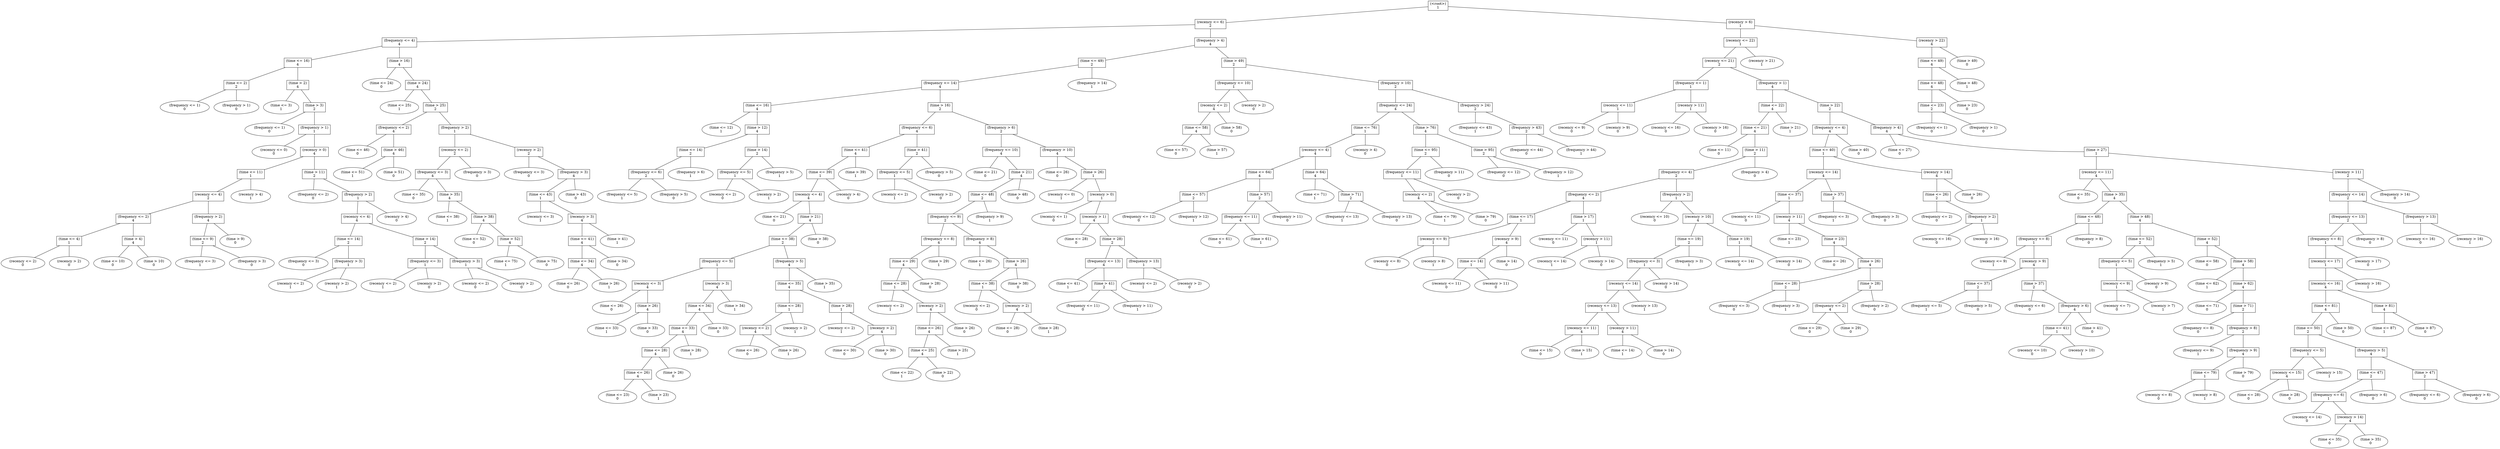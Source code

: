 graph G{
N0[shape=box,label="(<root>)\n1"];
N0 -- N1;
N0 -- N2;
N1[shape=box,label="(recency <= 6)\n2"];
N1 -- N3;
N1 -- N4;
N2[shape=box,label="(recency > 6)\n1"];
N2 -- N5;
N2 -- N6;
N3[shape=box,label="(frequency <= 4)\n4"];
N3 -- N7;
N3 -- N8;
N4[shape=box,label="(frequency > 4)\n4"];
N4 -- N9;
N4 -- N10;
N5[shape=box,label="(recency <= 22)\n1"];
N5 -- N11;
N5 -- N12;
N6[shape=box,label="(recency > 22)\n4"];
N6 -- N13;
N6 -- N14;
N7[shape=box,label="(time <= 16)\n4"];
N7 -- N15;
N7 -- N16;
N8[shape=box,label="(time > 16)\n4"];
N8 -- N17;
N8 -- N18;
N9[shape=box,label="(time <= 49)\n2"];
N9 -- N19;
N9 -- N20;
N10[shape=box,label="(time > 49)\n2"];
N10 -- N21;
N10 -- N22;
N11[shape=box,label="(recency <= 21)\n2"];
N11 -- N23;
N11 -- N24;
N12[shape=ellipse,label="(recency > 21)\n1"];
N13[shape=box,label="(time <= 49)\n4"];
N13 -- N25;
N13 -- N26;
N14[shape=ellipse,label="(time > 49)\n0"];
N15[shape=box,label="(time <= 2)\n2"];
N15 -- N27;
N15 -- N28;
N16[shape=box,label="(time > 2)\n4"];
N16 -- N29;
N16 -- N30;
N17[shape=ellipse,label="(time <= 24)\n0"];
N18[shape=box,label="(time > 24)\n4"];
N18 -- N31;
N18 -- N32;
N19[shape=box,label="(frequency <= 14)\n4"];
N19 -- N33;
N19 -- N34;
N20[shape=ellipse,label="(frequency > 14)\n1"];
N21[shape=box,label="(frequency <= 10)\n1"];
N21 -- N35;
N21 -- N36;
N22[shape=box,label="(frequency > 10)\n2"];
N22 -- N37;
N22 -- N38;
N23[shape=box,label="(frequency <= 1)\n1"];
N23 -- N39;
N23 -- N40;
N24[shape=box,label="(frequency > 1)\n4"];
N24 -- N41;
N24 -- N42;
N25[shape=box,label="(time <= 48)\n4"];
N25 -- N43;
N25 -- N44;
N26[shape=ellipse,label="(time > 48)\n1"];
N27[shape=ellipse,label="(frequency <= 1)\n0"];
N28[shape=ellipse,label="(frequency > 1)\n0"];
N29[shape=ellipse,label="(time <= 3)\n1"];
N30[shape=box,label="(time > 3)\n2"];
N30 -- N45;
N30 -- N46;
N31[shape=ellipse,label="(time <= 25)\n1"];
N32[shape=box,label="(time > 25)\n2"];
N32 -- N47;
N32 -- N48;
N33[shape=box,label="(time <= 16)\n4"];
N33 -- N49;
N33 -- N50;
N34[shape=box,label="(time > 16)\n2"];
N34 -- N51;
N34 -- N52;
N35[shape=box,label="(recency <= 2)\n4"];
N35 -- N53;
N35 -- N54;
N36[shape=ellipse,label="(recency > 2)\n0"];
N37[shape=box,label="(frequency <= 24)\n4"];
N37 -- N55;
N37 -- N56;
N38[shape=box,label="(frequency > 24)\n2"];
N38 -- N57;
N38 -- N58;
N39[shape=box,label="(recency <= 11)\n1"];
N39 -- N59;
N39 -- N60;
N40[shape=box,label="(recency > 11)\n1"];
N40 -- N61;
N40 -- N62;
N41[shape=box,label="(time <= 22)\n4"];
N41 -- N63;
N41 -- N64;
N42[shape=box,label="(time > 22)\n2"];
N42 -- N65;
N42 -- N66;
N43[shape=box,label="(time <= 23)\n2"];
N43 -- N67;
N43 -- N68;
N44[shape=ellipse,label="(time > 23)\n0"];
N45[shape=ellipse,label="(frequency <= 1)\n0"];
N46[shape=box,label="(frequency > 1)\n1"];
N46 -- N69;
N46 -- N70;
N47[shape=box,label="(frequency <= 2)\n4"];
N47 -- N71;
N47 -- N72;
N48[shape=box,label="(frequency > 2)\n1"];
N48 -- N73;
N48 -- N74;
N49[shape=ellipse,label="(time <= 12)\n1"];
N50[shape=box,label="(time > 12)\n4"];
N50 -- N75;
N50 -- N76;
N51[shape=box,label="(frequency <= 6)\n4"];
N51 -- N77;
N51 -- N78;
N52[shape=box,label="(frequency > 6)\n2"];
N52 -- N79;
N52 -- N80;
N53[shape=box,label="(time <= 58)\n4"];
N53 -- N81;
N53 -- N82;
N54[shape=ellipse,label="(time > 58)\n0"];
N55[shape=box,label="(time <= 76)\n1"];
N55 -- N83;
N55 -- N84;
N56[shape=box,label="(time > 76)\n4"];
N56 -- N85;
N56 -- N86;
N57[shape=ellipse,label="(frequency <= 43)\n1"];
N58[shape=box,label="(frequency > 43)\n2"];
N58 -- N87;
N58 -- N88;
N59[shape=ellipse,label="(recency <= 9)\n0"];
N60[shape=ellipse,label="(recency > 9)\n0"];
N61[shape=ellipse,label="(recency <= 16)\n0"];
N62[shape=ellipse,label="(recency > 16)\n0"];
N63[shape=box,label="(time <= 21)\n4"];
N63 -- N89;
N63 -- N90;
N64[shape=ellipse,label="(time > 21)\n1"];
N65[shape=box,label="(frequency <= 4)\n4"];
N65 -- N91;
N65 -- N92;
N66[shape=box,label="(frequency > 4)\n4"];
N66 -- N93;
N66 -- N94;
N67[shape=ellipse,label="(frequency <= 1)\n0"];
N68[shape=ellipse,label="(frequency > 1)\n0"];
N69[shape=ellipse,label="(recency <= 0)\n0"];
N70[shape=box,label="(recency > 0)\n4"];
N70 -- N95;
N70 -- N96;
N71[shape=ellipse,label="(time <= 46)\n0"];
N72[shape=box,label="(time > 46)\n4"];
N72 -- N97;
N72 -- N98;
N73[shape=box,label="(recency <= 2)\n2"];
N73 -- N99;
N73 -- N100;
N74[shape=box,label="(recency > 2)\n2"];
N74 -- N101;
N74 -- N102;
N75[shape=box,label="(time <= 14)\n2"];
N75 -- N103;
N75 -- N104;
N76[shape=box,label="(time > 14)\n2"];
N76 -- N105;
N76 -- N106;
N77[shape=box,label="(time <= 41)\n4"];
N77 -- N107;
N77 -- N108;
N78[shape=box,label="(time > 41)\n2"];
N78 -- N109;
N78 -- N110;
N79[shape=box,label="(frequency <= 10)\n4"];
N79 -- N111;
N79 -- N112;
N80[shape=box,label="(frequency > 10)\n4"];
N80 -- N113;
N80 -- N114;
N81[shape=ellipse,label="(time <= 57)\n0"];
N82[shape=ellipse,label="(time > 57)\n1"];
N83[shape=box,label="(recency <= 4)\n4"];
N83 -- N115;
N83 -- N116;
N84[shape=ellipse,label="(recency > 4)\n0"];
N85[shape=box,label="(time <= 95)\n2"];
N85 -- N117;
N85 -- N118;
N86[shape=box,label="(time > 95)\n2"];
N86 -- N119;
N86 -- N120;
N87[shape=ellipse,label="(frequency <= 44)\n0"];
N88[shape=ellipse,label="(frequency > 44)\n1"];
N89[shape=ellipse,label="(time <= 11)\n0"];
N90[shape=box,label="(time > 11)\n2"];
N90 -- N121;
N90 -- N122;
N91[shape=box,label="(time <= 40)\n1"];
N91 -- N123;
N91 -- N124;
N92[shape=ellipse,label="(time > 40)\n0"];
N93[shape=ellipse,label="(time <= 27)\n0"];
N94[shape=box,label="(time > 27)\n1"];
N94 -- N125;
N94 -- N126;
N95[shape=box,label="(time <= 11)\n1"];
N95 -- N127;
N95 -- N128;
N96[shape=box,label="(time > 11)\n2"];
N96 -- N129;
N96 -- N130;
N97[shape=ellipse,label="(time <= 51)\n1"];
N98[shape=ellipse,label="(time > 51)\n0"];
N99[shape=box,label="(frequency <= 3)\n4"];
N99 -- N131;
N99 -- N132;
N100[shape=ellipse,label="(frequency > 3)\n0"];
N101[shape=ellipse,label="(frequency <= 3)\n0"];
N102[shape=box,label="(frequency > 3)\n4"];
N102 -- N133;
N102 -- N134;
N103[shape=box,label="(frequency <= 6)\n2"];
N103 -- N135;
N103 -- N136;
N104[shape=ellipse,label="(frequency > 6)\n1"];
N105[shape=box,label="(frequency <= 5)\n1"];
N105 -- N137;
N105 -- N138;
N106[shape=ellipse,label="(frequency > 5)\n1"];
N107[shape=box,label="(time <= 39)\n1"];
N107 -- N139;
N107 -- N140;
N108[shape=ellipse,label="(time > 39)\n1"];
N109[shape=box,label="(frequency <= 5)\n1"];
N109 -- N141;
N109 -- N142;
N110[shape=ellipse,label="(frequency > 5)\n0"];
N111[shape=ellipse,label="(time <= 21)\n0"];
N112[shape=box,label="(time > 21)\n4"];
N112 -- N143;
N112 -- N144;
N113[shape=ellipse,label="(time <= 26)\n0"];
N114[shape=box,label="(time > 26)\n1"];
N114 -- N145;
N114 -- N146;
N115[shape=box,label="(time <= 64)\n4"];
N115 -- N147;
N115 -- N148;
N116[shape=box,label="(time > 64)\n4"];
N116 -- N149;
N116 -- N150;
N117[shape=box,label="(frequency <= 11)\n1"];
N117 -- N151;
N117 -- N152;
N118[shape=ellipse,label="(frequency > 11)\n0"];
N119[shape=ellipse,label="(frequency <= 12)\n0"];
N120[shape=ellipse,label="(frequency > 12)\n1"];
N121[shape=box,label="(frequency <= 4)\n2"];
N121 -- N153;
N121 -- N154;
N122[shape=ellipse,label="(frequency > 4)\n0"];
N123[shape=box,label="(recency <= 14)\n4"];
N123 -- N155;
N123 -- N156;
N124[shape=box,label="(recency > 14)\n4"];
N124 -- N157;
N124 -- N158;
N125[shape=box,label="(recency <= 11)\n4"];
N125 -- N159;
N125 -- N160;
N126[shape=box,label="(recency > 11)\n2"];
N126 -- N161;
N126 -- N162;
N127[shape=box,label="(recency <= 4)\n2"];
N127 -- N163;
N127 -- N164;
N128[shape=ellipse,label="(recency > 4)\n1"];
N129[shape=ellipse,label="(frequency <= 2)\n0"];
N130[shape=box,label="(frequency > 2)\n1"];
N130 -- N165;
N130 -- N166;
N131[shape=ellipse,label="(time <= 35)\n0"];
N132[shape=box,label="(time > 35)\n4"];
N132 -- N167;
N132 -- N168;
N133[shape=box,label="(time <= 43)\n1"];
N133 -- N169;
N133 -- N170;
N134[shape=ellipse,label="(time > 43)\n0"];
N135[shape=ellipse,label="(frequency <= 5)\n1"];
N136[shape=ellipse,label="(frequency > 5)\n0"];
N137[shape=ellipse,label="(recency <= 2)\n0"];
N138[shape=ellipse,label="(recency > 2)\n1"];
N139[shape=box,label="(recency <= 4)\n4"];
N139 -- N171;
N139 -- N172;
N140[shape=ellipse,label="(recency > 4)\n0"];
N141[shape=ellipse,label="(recency <= 2)\n1"];
N142[shape=ellipse,label="(recency > 2)\n0"];
N143[shape=box,label="(time <= 48)\n2"];
N143 -- N173;
N143 -- N174;
N144[shape=ellipse,label="(time > 48)\n0"];
N145[shape=ellipse,label="(recency <= 0)\n1"];
N146[shape=box,label="(recency > 0)\n1"];
N146 -- N175;
N146 -- N176;
N147[shape=box,label="(time <= 57)\n2"];
N147 -- N177;
N147 -- N178;
N148[shape=box,label="(time > 57)\n2"];
N148 -- N179;
N148 -- N180;
N149[shape=ellipse,label="(time <= 71)\n1"];
N150[shape=box,label="(time > 71)\n2"];
N150 -- N181;
N150 -- N182;
N151[shape=box,label="(recency <= 2)\n4"];
N151 -- N183;
N151 -- N184;
N152[shape=ellipse,label="(recency > 2)\n0"];
N153[shape=box,label="(frequency <= 2)\n4"];
N153 -- N185;
N153 -- N186;
N154[shape=box,label="(frequency > 2)\n1"];
N154 -- N187;
N154 -- N188;
N155[shape=box,label="(time <= 37)\n1"];
N155 -- N189;
N155 -- N190;
N156[shape=box,label="(time > 37)\n2"];
N156 -- N191;
N156 -- N192;
N157[shape=box,label="(time <= 26)\n2"];
N157 -- N193;
N157 -- N194;
N158[shape=ellipse,label="(time > 26)\n0"];
N159[shape=ellipse,label="(time <= 35)\n0"];
N160[shape=box,label="(time > 35)\n4"];
N160 -- N195;
N160 -- N196;
N161[shape=box,label="(frequency <= 14)\n2"];
N161 -- N197;
N161 -- N198;
N162[shape=ellipse,label="(frequency > 14)\n0"];
N163[shape=box,label="(frequency <= 2)\n4"];
N163 -- N199;
N163 -- N200;
N164[shape=box,label="(frequency > 2)\n4"];
N164 -- N201;
N164 -- N202;
N165[shape=box,label="(recency <= 4)\n4"];
N165 -- N203;
N165 -- N204;
N166[shape=ellipse,label="(recency > 4)\n0"];
N167[shape=ellipse,label="(time <= 38)\n1"];
N168[shape=box,label="(time > 38)\n4"];
N168 -- N205;
N168 -- N206;
N169[shape=ellipse,label="(recency <= 3)\n1"];
N170[shape=box,label="(recency > 3)\n4"];
N170 -- N207;
N170 -- N208;
N171[shape=ellipse,label="(time <= 21)\n0"];
N172[shape=box,label="(time > 21)\n4"];
N172 -- N209;
N172 -- N210;
N173[shape=box,label="(frequency <= 9)\n2"];
N173 -- N211;
N173 -- N212;
N174[shape=ellipse,label="(frequency > 9)\n1"];
N175[shape=ellipse,label="(recency <= 1)\n0"];
N176[shape=box,label="(recency > 1)\n4"];
N176 -- N213;
N176 -- N214;
N177[shape=ellipse,label="(frequency <= 12)\n0"];
N178[shape=ellipse,label="(frequency > 12)\n1"];
N179[shape=box,label="(frequency <= 11)\n4"];
N179 -- N215;
N179 -- N216;
N180[shape=ellipse,label="(frequency > 11)\n0"];
N181[shape=ellipse,label="(frequency <= 13)\n1"];
N182[shape=ellipse,label="(frequency > 13)\n0"];
N183[shape=ellipse,label="(time <= 79)\n1"];
N184[shape=ellipse,label="(time > 79)\n0"];
N185[shape=box,label="(time <= 17)\n1"];
N185 -- N217;
N185 -- N218;
N186[shape=box,label="(time > 17)\n1"];
N186 -- N219;
N186 -- N220;
N187[shape=ellipse,label="(recency <= 10)\n0"];
N188[shape=box,label="(recency > 10)\n4"];
N188 -- N221;
N188 -- N222;
N189[shape=ellipse,label="(recency <= 11)\n0"];
N190[shape=box,label="(recency > 11)\n4"];
N190 -- N223;
N190 -- N224;
N191[shape=ellipse,label="(frequency <= 3)\n1"];
N192[shape=ellipse,label="(frequency > 3)\n0"];
N193[shape=ellipse,label="(frequency <= 2)\n0"];
N194[shape=box,label="(frequency > 2)\n1"];
N194 -- N225;
N194 -- N226;
N195[shape=box,label="(time <= 48)\n2"];
N195 -- N227;
N195 -- N228;
N196[shape=box,label="(time > 48)\n4"];
N196 -- N229;
N196 -- N230;
N197[shape=box,label="(frequency <= 13)\n2"];
N197 -- N231;
N197 -- N232;
N198[shape=box,label="(frequency > 13)\n1"];
N198 -- N233;
N198 -- N234;
N199[shape=box,label="(time <= 4)\n1"];
N199 -- N235;
N199 -- N236;
N200[shape=box,label="(time > 4)\n4"];
N200 -- N237;
N200 -- N238;
N201[shape=box,label="(time <= 9)\n2"];
N201 -- N239;
N201 -- N240;
N202[shape=ellipse,label="(time > 9)\n0"];
N203[shape=box,label="(time <= 14)\n2"];
N203 -- N241;
N203 -- N242;
N204[shape=box,label="(time > 14)\n2"];
N204 -- N243;
N204 -- N244;
N205[shape=ellipse,label="(time <= 52)\n0"];
N206[shape=box,label="(time > 52)\n4"];
N206 -- N245;
N206 -- N246;
N207[shape=box,label="(time <= 41)\n4"];
N207 -- N247;
N207 -- N248;
N208[shape=ellipse,label="(time > 41)\n1"];
N209[shape=box,label="(time <= 38)\n2"];
N209 -- N249;
N209 -- N250;
N210[shape=ellipse,label="(time > 38)\n0"];
N211[shape=box,label="(frequency <= 8)\n4"];
N211 -- N251;
N211 -- N252;
N212[shape=box,label="(frequency > 8)\n4"];
N212 -- N253;
N212 -- N254;
N213[shape=ellipse,label="(time <= 28)\n0"];
N214[shape=box,label="(time > 28)\n2"];
N214 -- N255;
N214 -- N256;
N215[shape=ellipse,label="(time <= 61)\n0"];
N216[shape=ellipse,label="(time > 61)\n1"];
N217[shape=box,label="(recency <= 9)\n1"];
N217 -- N257;
N217 -- N258;
N218[shape=box,label="(recency > 9)\n4"];
N218 -- N259;
N218 -- N260;
N219[shape=ellipse,label="(recency <= 11)\n0"];
N220[shape=box,label="(recency > 11)\n1"];
N220 -- N261;
N220 -- N262;
N221[shape=box,label="(time <= 19)\n2"];
N221 -- N263;
N221 -- N264;
N222[shape=box,label="(time > 19)\n1"];
N222 -- N265;
N222 -- N266;
N223[shape=ellipse,label="(time <= 23)\n1"];
N224[shape=box,label="(time > 23)\n4"];
N224 -- N267;
N224 -- N268;
N225[shape=ellipse,label="(recency <= 16)\n0"];
N226[shape=ellipse,label="(recency > 16)\n0"];
N227[shape=box,label="(frequency <= 8)\n1"];
N227 -- N269;
N227 -- N270;
N228[shape=ellipse,label="(frequency > 8)\n0"];
N229[shape=box,label="(time <= 52)\n2"];
N229 -- N271;
N229 -- N272;
N230[shape=box,label="(time > 52)\n4"];
N230 -- N273;
N230 -- N274;
N231[shape=box,label="(frequency <= 8)\n1"];
N231 -- N275;
N231 -- N276;
N232[shape=ellipse,label="(frequency > 8)\n0"];
N233[shape=ellipse,label="(recency <= 16)\n0"];
N234[shape=ellipse,label="(recency > 16)\n1"];
N235[shape=ellipse,label="(recency <= 2)\n0"];
N236[shape=ellipse,label="(recency > 2)\n0"];
N237[shape=ellipse,label="(time <= 10)\n0"];
N238[shape=ellipse,label="(time > 10)\n0"];
N239[shape=ellipse,label="(frequency <= 3)\n1"];
N240[shape=ellipse,label="(frequency > 3)\n0"];
N241[shape=ellipse,label="(frequency <= 3)\n0"];
N242[shape=box,label="(frequency > 3)\n1"];
N242 -- N277;
N242 -- N278;
N243[shape=box,label="(frequency <= 3)\n1"];
N243 -- N279;
N243 -- N280;
N244[shape=box,label="(frequency > 3)\n1"];
N244 -- N281;
N244 -- N282;
N245[shape=ellipse,label="(time <= 75)\n1"];
N246[shape=ellipse,label="(time > 75)\n0"];
N247[shape=box,label="(time <= 34)\n4"];
N247 -- N283;
N247 -- N284;
N248[shape=ellipse,label="(time > 34)\n0"];
N249[shape=box,label="(frequency <= 5)\n1"];
N249 -- N285;
N249 -- N286;
N250[shape=box,label="(frequency > 5)\n4"];
N250 -- N287;
N250 -- N288;
N251[shape=box,label="(time <= 29)\n4"];
N251 -- N289;
N251 -- N290;
N252[shape=ellipse,label="(time > 29)\n1"];
N253[shape=ellipse,label="(time <= 26)\n1"];
N254[shape=box,label="(time > 26)\n4"];
N254 -- N291;
N254 -- N292;
N255[shape=box,label="(frequency <= 13)\n4"];
N255 -- N293;
N255 -- N294;
N256[shape=box,label="(frequency > 13)\n1"];
N256 -- N295;
N256 -- N296;
N257[shape=ellipse,label="(recency <= 8)\n0"];
N258[shape=ellipse,label="(recency > 8)\n1"];
N259[shape=box,label="(time <= 14)\n1"];
N259 -- N297;
N259 -- N298;
N260[shape=ellipse,label="(time > 14)\n0"];
N261[shape=ellipse,label="(recency <= 14)\n1"];
N262[shape=ellipse,label="(recency > 14)\n0"];
N263[shape=box,label="(frequency <= 3)\n1"];
N263 -- N299;
N263 -- N300;
N264[shape=ellipse,label="(frequency > 3)\n1"];
N265[shape=ellipse,label="(recency <= 14)\n0"];
N266[shape=ellipse,label="(recency > 14)\n0"];
N267[shape=ellipse,label="(time <= 26)\n0"];
N268[shape=box,label="(time > 26)\n4"];
N268 -- N301;
N268 -- N302;
N269[shape=ellipse,label="(recency <= 9)\n1"];
N270[shape=box,label="(recency > 9)\n4"];
N270 -- N303;
N270 -- N304;
N271[shape=box,label="(frequency <= 5)\n1"];
N271 -- N305;
N271 -- N306;
N272[shape=ellipse,label="(frequency > 5)\n1"];
N273[shape=ellipse,label="(time <= 58)\n0"];
N274[shape=box,label="(time > 58)\n4"];
N274 -- N307;
N274 -- N308;
N275[shape=box,label="(recency <= 17)\n1"];
N275 -- N309;
N275 -- N310;
N276[shape=ellipse,label="(recency > 17)\n0"];
N277[shape=ellipse,label="(recency <= 2)\n1"];
N278[shape=ellipse,label="(recency > 2)\n1"];
N279[shape=ellipse,label="(recency <= 2)\n1"];
N280[shape=ellipse,label="(recency > 2)\n0"];
N281[shape=ellipse,label="(recency <= 2)\n0"];
N282[shape=ellipse,label="(recency > 2)\n0"];
N283[shape=ellipse,label="(time <= 26)\n0"];
N284[shape=ellipse,label="(time > 26)\n1"];
N285[shape=box,label="(recency <= 3)\n4"];
N285 -- N311;
N285 -- N312;
N286[shape=box,label="(recency > 3)\n4"];
N286 -- N313;
N286 -- N314;
N287[shape=box,label="(time <= 35)\n4"];
N287 -- N315;
N287 -- N316;
N288[shape=ellipse,label="(time > 35)\n1"];
N289[shape=box,label="(time <= 28)\n1"];
N289 -- N317;
N289 -- N318;
N290[shape=ellipse,label="(time > 28)\n0"];
N291[shape=box,label="(time <= 38)\n1"];
N291 -- N319;
N291 -- N320;
N292[shape=ellipse,label="(time > 38)\n0"];
N293[shape=ellipse,label="(time <= 41)\n1"];
N294[shape=box,label="(time > 41)\n2"];
N294 -- N321;
N294 -- N322;
N295[shape=ellipse,label="(recency <= 2)\n1"];
N296[shape=ellipse,label="(recency > 2)\n0"];
N297[shape=ellipse,label="(recency <= 11)\n0"];
N298[shape=ellipse,label="(recency > 11)\n0"];
N299[shape=box,label="(recency <= 14)\n1"];
N299 -- N323;
N299 -- N324;
N300[shape=ellipse,label="(recency > 14)\n0"];
N301[shape=box,label="(time <= 28)\n2"];
N301 -- N325;
N301 -- N326;
N302[shape=box,label="(time > 28)\n2"];
N302 -- N327;
N302 -- N328;
N303[shape=box,label="(time <= 37)\n2"];
N303 -- N329;
N303 -- N330;
N304[shape=box,label="(time > 37)\n2"];
N304 -- N331;
N304 -- N332;
N305[shape=box,label="(recency <= 9)\n1"];
N305 -- N333;
N305 -- N334;
N306[shape=ellipse,label="(recency > 9)\n0"];
N307[shape=ellipse,label="(time <= 62)\n1"];
N308[shape=box,label="(time > 62)\n4"];
N308 -- N335;
N308 -- N336;
N309[shape=box,label="(recency <= 16)\n4"];
N309 -- N337;
N309 -- N338;
N310[shape=ellipse,label="(recency > 16)\n1"];
N311[shape=ellipse,label="(time <= 26)\n0"];
N312[shape=box,label="(time > 26)\n4"];
N312 -- N339;
N312 -- N340;
N313[shape=box,label="(time <= 34)\n4"];
N313 -- N341;
N313 -- N342;
N314[shape=ellipse,label="(time > 34)\n1"];
N315[shape=box,label="(time <= 28)\n1"];
N315 -- N343;
N315 -- N344;
N316[shape=box,label="(time > 28)\n1"];
N316 -- N345;
N316 -- N346;
N317[shape=ellipse,label="(recency <= 2)\n1"];
N318[shape=box,label="(recency > 2)\n4"];
N318 -- N347;
N318 -- N348;
N319[shape=ellipse,label="(recency <= 2)\n0"];
N320[shape=box,label="(recency > 2)\n4"];
N320 -- N349;
N320 -- N350;
N321[shape=ellipse,label="(frequency <= 11)\n0"];
N322[shape=ellipse,label="(frequency > 11)\n1"];
N323[shape=box,label="(recency <= 13)\n1"];
N323 -- N351;
N323 -- N352;
N324[shape=ellipse,label="(recency > 13)\n1"];
N325[shape=ellipse,label="(frequency <= 3)\n0"];
N326[shape=ellipse,label="(frequency > 3)\n1"];
N327[shape=box,label="(frequency <= 2)\n4"];
N327 -- N353;
N327 -- N354;
N328[shape=ellipse,label="(frequency > 2)\n0"];
N329[shape=ellipse,label="(frequency <= 5)\n1"];
N330[shape=ellipse,label="(frequency > 5)\n0"];
N331[shape=ellipse,label="(frequency <= 6)\n0"];
N332[shape=box,label="(frequency > 6)\n4"];
N332 -- N355;
N332 -- N356;
N333[shape=ellipse,label="(recency <= 7)\n0"];
N334[shape=ellipse,label="(recency > 7)\n1"];
N335[shape=ellipse,label="(time <= 71)\n0"];
N336[shape=box,label="(time > 71)\n2"];
N336 -- N357;
N336 -- N358;
N337[shape=box,label="(time <= 81)\n4"];
N337 -- N359;
N337 -- N360;
N338[shape=box,label="(time > 81)\n4"];
N338 -- N361;
N338 -- N362;
N339[shape=ellipse,label="(time <= 33)\n1"];
N340[shape=ellipse,label="(time > 33)\n0"];
N341[shape=box,label="(time <= 33)\n4"];
N341 -- N363;
N341 -- N364;
N342[shape=ellipse,label="(time > 33)\n0"];
N343[shape=box,label="(recency <= 2)\n4"];
N343 -- N365;
N343 -- N366;
N344[shape=ellipse,label="(recency > 2)\n1"];
N345[shape=ellipse,label="(recency <= 2)\n1"];
N346[shape=box,label="(recency > 2)\n4"];
N346 -- N367;
N346 -- N368;
N347[shape=box,label="(time <= 26)\n4"];
N347 -- N369;
N347 -- N370;
N348[shape=ellipse,label="(time > 26)\n0"];
N349[shape=ellipse,label="(time <= 28)\n0"];
N350[shape=ellipse,label="(time > 28)\n1"];
N351[shape=box,label="(recency <= 11)\n4"];
N351 -- N371;
N351 -- N372;
N352[shape=box,label="(recency > 11)\n4"];
N352 -- N373;
N352 -- N374;
N353[shape=ellipse,label="(time <= 29)\n0"];
N354[shape=ellipse,label="(time > 29)\n0"];
N355[shape=box,label="(time <= 41)\n1"];
N355 -- N375;
N355 -- N376;
N356[shape=ellipse,label="(time > 41)\n0"];
N357[shape=ellipse,label="(frequency <= 8)\n0"];
N358[shape=box,label="(frequency > 8)\n2"];
N358 -- N377;
N358 -- N378;
N359[shape=box,label="(time <= 50)\n2"];
N359 -- N379;
N359 -- N380;
N360[shape=ellipse,label="(time > 50)\n0"];
N361[shape=ellipse,label="(time <= 87)\n1"];
N362[shape=ellipse,label="(time > 87)\n0"];
N363[shape=box,label="(time <= 28)\n4"];
N363 -- N381;
N363 -- N382;
N364[shape=ellipse,label="(time > 28)\n1"];
N365[shape=ellipse,label="(time <= 26)\n0"];
N366[shape=ellipse,label="(time > 26)\n1"];
N367[shape=ellipse,label="(time <= 30)\n0"];
N368[shape=ellipse,label="(time > 30)\n0"];
N369[shape=box,label="(time <= 25)\n4"];
N369 -- N383;
N369 -- N384;
N370[shape=ellipse,label="(time > 25)\n1"];
N371[shape=ellipse,label="(time <= 15)\n0"];
N372[shape=ellipse,label="(time > 15)\n1"];
N373[shape=ellipse,label="(time <= 14)\n1"];
N374[shape=ellipse,label="(time > 14)\n0"];
N375[shape=ellipse,label="(recency <= 10)\n0"];
N376[shape=ellipse,label="(recency > 10)\n1"];
N377[shape=ellipse,label="(frequency <= 9)\n1"];
N378[shape=box,label="(frequency > 9)\n4"];
N378 -- N385;
N378 -- N386;
N379[shape=box,label="(frequency <= 5)\n1"];
N379 -- N387;
N379 -- N388;
N380[shape=box,label="(frequency > 5)\n4"];
N380 -- N389;
N380 -- N390;
N381[shape=box,label="(time <= 26)\n4"];
N381 -- N391;
N381 -- N392;
N382[shape=ellipse,label="(time > 26)\n0"];
N383[shape=ellipse,label="(time <= 22)\n1"];
N384[shape=ellipse,label="(time > 22)\n0"];
N385[shape=box,label="(time <= 79)\n1"];
N385 -- N393;
N385 -- N394;
N386[shape=ellipse,label="(time > 79)\n0"];
N387[shape=box,label="(recency <= 15)\n4"];
N387 -- N395;
N387 -- N396;
N388[shape=ellipse,label="(recency > 15)\n1"];
N389[shape=box,label="(time <= 47)\n2"];
N389 -- N397;
N389 -- N398;
N390[shape=box,label="(time > 47)\n2"];
N390 -- N399;
N390 -- N400;
N391[shape=ellipse,label="(time <= 23)\n0"];
N392[shape=ellipse,label="(time > 23)\n1"];
N393[shape=ellipse,label="(recency <= 8)\n0"];
N394[shape=ellipse,label="(recency > 8)\n1"];
N395[shape=ellipse,label="(time <= 28)\n0"];
N396[shape=ellipse,label="(time > 28)\n0"];
N397[shape=box,label="(frequency <= 6)\n1"];
N397 -- N401;
N397 -- N402;
N398[shape=ellipse,label="(frequency > 6)\n0"];
N399[shape=ellipse,label="(frequency <= 6)\n0"];
N400[shape=ellipse,label="(frequency > 6)\n0"];
N401[shape=ellipse,label="(recency <= 14)\n0"];
N402[shape=box,label="(recency > 14)\n4"];
N402 -- N403;
N402 -- N404;
N403[shape=ellipse,label="(time <= 35)\n0"];
N404[shape=ellipse,label="(time > 35)\n0"];
}